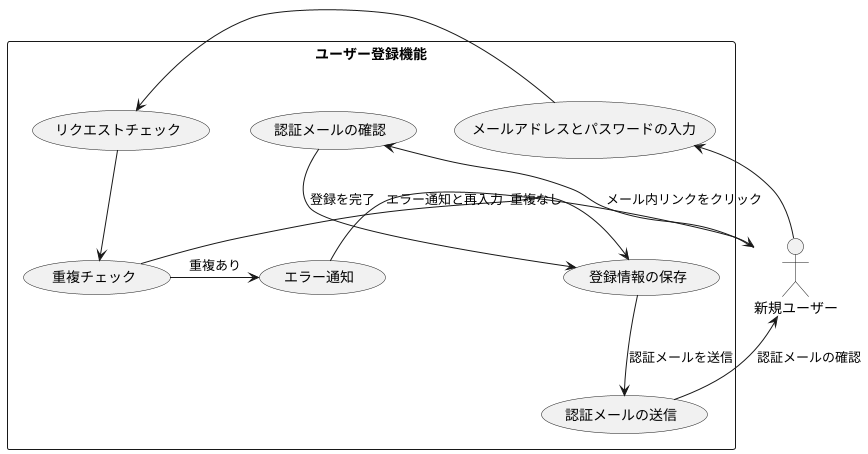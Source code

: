 @startuml
!define RECTANGLE_RECT rect
skinparam packageStyle rect

actor "新規ユーザー" as User

rectangle "ユーザー登録機能" {
    usecase "メールアドレスとパスワードの入力" as InputCredentials
    usecase "認証メールの送信" as SendEmail
    usecase "認証メールの確認" as ConfirmEmail
    usecase "登録情報の保存" as SaveData
    usecase "重複チェック" as CheckDuplicate
    usecase "リクエストチェック" as CheckRequest
    usecase "エラー通知" as NotifyError
}

User -> InputCredentials
InputCredentials -> CheckRequest
CheckRequest --> CheckDuplicate
CheckDuplicate -> SaveData : 重複なし
CheckDuplicate -> NotifyError : 重複あり
NotifyError -> User : エラー通知と再入力
SaveData --> SendEmail : 認証メールを送信
SendEmail -> User : 認証メールの確認
User -> ConfirmEmail : メール内リンクをクリック
ConfirmEmail --> SaveData : 登録を完了

@enduml
